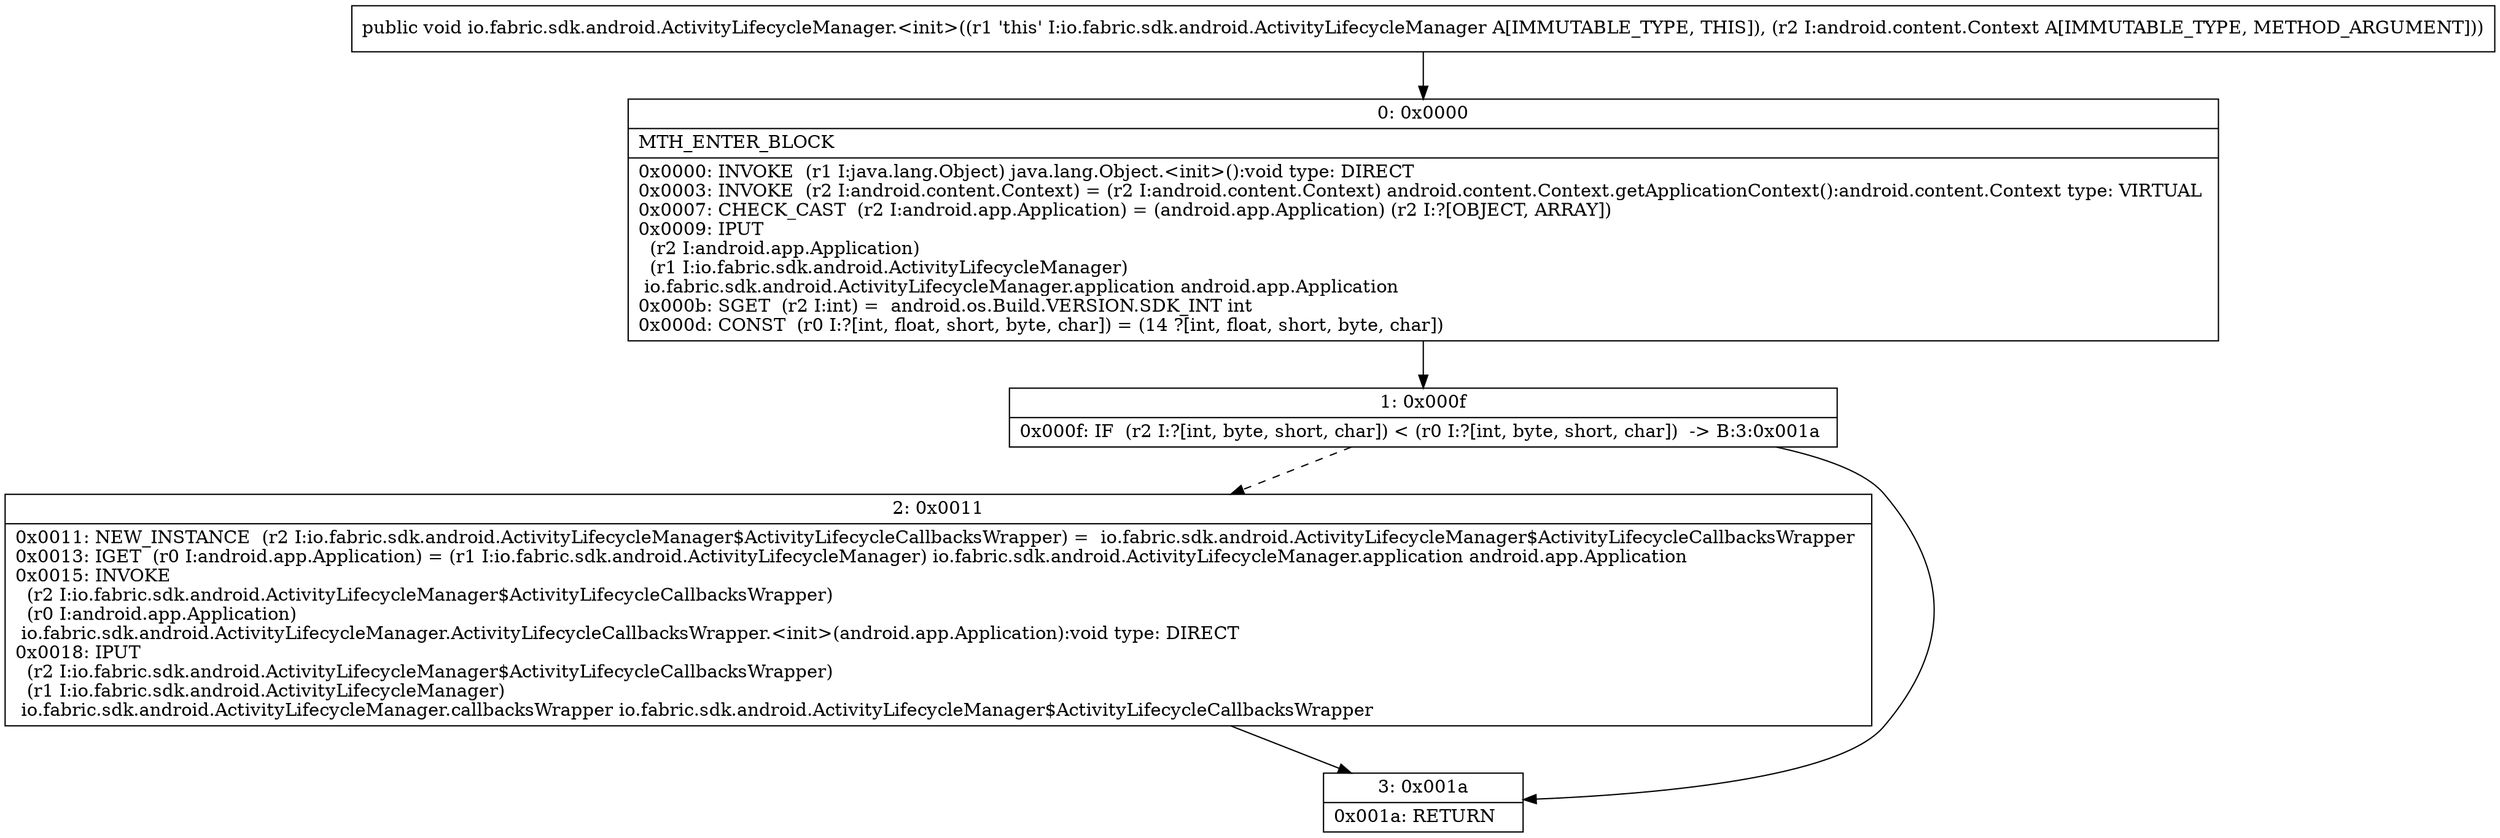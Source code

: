 digraph "CFG forio.fabric.sdk.android.ActivityLifecycleManager.\<init\>(Landroid\/content\/Context;)V" {
Node_0 [shape=record,label="{0\:\ 0x0000|MTH_ENTER_BLOCK\l|0x0000: INVOKE  (r1 I:java.lang.Object) java.lang.Object.\<init\>():void type: DIRECT \l0x0003: INVOKE  (r2 I:android.content.Context) = (r2 I:android.content.Context) android.content.Context.getApplicationContext():android.content.Context type: VIRTUAL \l0x0007: CHECK_CAST  (r2 I:android.app.Application) = (android.app.Application) (r2 I:?[OBJECT, ARRAY]) \l0x0009: IPUT  \l  (r2 I:android.app.Application)\l  (r1 I:io.fabric.sdk.android.ActivityLifecycleManager)\l io.fabric.sdk.android.ActivityLifecycleManager.application android.app.Application \l0x000b: SGET  (r2 I:int) =  android.os.Build.VERSION.SDK_INT int \l0x000d: CONST  (r0 I:?[int, float, short, byte, char]) = (14 ?[int, float, short, byte, char]) \l}"];
Node_1 [shape=record,label="{1\:\ 0x000f|0x000f: IF  (r2 I:?[int, byte, short, char]) \< (r0 I:?[int, byte, short, char])  \-\> B:3:0x001a \l}"];
Node_2 [shape=record,label="{2\:\ 0x0011|0x0011: NEW_INSTANCE  (r2 I:io.fabric.sdk.android.ActivityLifecycleManager$ActivityLifecycleCallbacksWrapper) =  io.fabric.sdk.android.ActivityLifecycleManager$ActivityLifecycleCallbacksWrapper \l0x0013: IGET  (r0 I:android.app.Application) = (r1 I:io.fabric.sdk.android.ActivityLifecycleManager) io.fabric.sdk.android.ActivityLifecycleManager.application android.app.Application \l0x0015: INVOKE  \l  (r2 I:io.fabric.sdk.android.ActivityLifecycleManager$ActivityLifecycleCallbacksWrapper)\l  (r0 I:android.app.Application)\l io.fabric.sdk.android.ActivityLifecycleManager.ActivityLifecycleCallbacksWrapper.\<init\>(android.app.Application):void type: DIRECT \l0x0018: IPUT  \l  (r2 I:io.fabric.sdk.android.ActivityLifecycleManager$ActivityLifecycleCallbacksWrapper)\l  (r1 I:io.fabric.sdk.android.ActivityLifecycleManager)\l io.fabric.sdk.android.ActivityLifecycleManager.callbacksWrapper io.fabric.sdk.android.ActivityLifecycleManager$ActivityLifecycleCallbacksWrapper \l}"];
Node_3 [shape=record,label="{3\:\ 0x001a|0x001a: RETURN   \l}"];
MethodNode[shape=record,label="{public void io.fabric.sdk.android.ActivityLifecycleManager.\<init\>((r1 'this' I:io.fabric.sdk.android.ActivityLifecycleManager A[IMMUTABLE_TYPE, THIS]), (r2 I:android.content.Context A[IMMUTABLE_TYPE, METHOD_ARGUMENT])) }"];
MethodNode -> Node_0;
Node_0 -> Node_1;
Node_1 -> Node_2[style=dashed];
Node_1 -> Node_3;
Node_2 -> Node_3;
}

